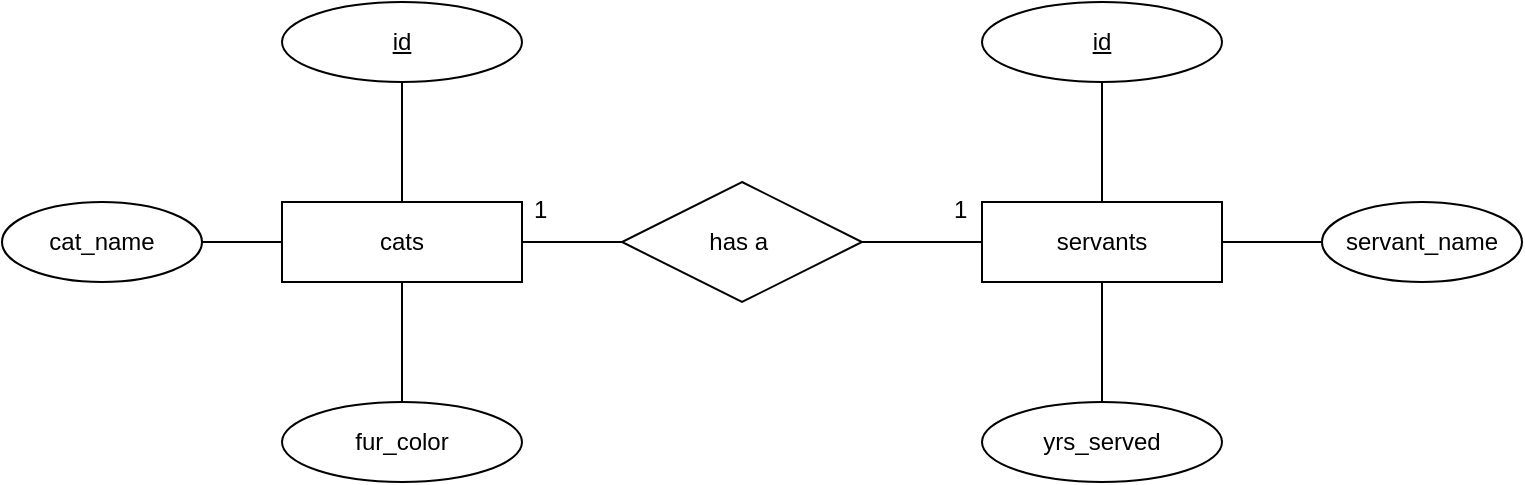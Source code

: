 <mxfile>
    <diagram id="eJ041aaVm0g48Ksh2qpS" name="1:1">
        <mxGraphModel dx="825" dy="427" grid="1" gridSize="10" guides="1" tooltips="1" connect="1" arrows="1" fold="1" page="1" pageScale="1" pageWidth="827" pageHeight="1169" math="0" shadow="0">
            <root>
                <mxCell id="0"/>
                <mxCell id="1" parent="0"/>
                <mxCell id="2" value="cats" style="whiteSpace=wrap;html=1;align=center;" vertex="1" parent="1">
                    <mxGeometry x="160" y="220" width="120" height="40" as="geometry"/>
                </mxCell>
                <mxCell id="3" value="id" style="ellipse;whiteSpace=wrap;html=1;align=center;fontStyle=4;" vertex="1" parent="1">
                    <mxGeometry x="160" y="120" width="120" height="40" as="geometry"/>
                </mxCell>
                <mxCell id="4" value="fur_color" style="ellipse;whiteSpace=wrap;html=1;align=center;" vertex="1" parent="1">
                    <mxGeometry x="160" y="320" width="120" height="40" as="geometry"/>
                </mxCell>
                <mxCell id="5" value="cat_name" style="ellipse;whiteSpace=wrap;html=1;align=center;" vertex="1" parent="1">
                    <mxGeometry x="20" y="220" width="100" height="40" as="geometry"/>
                </mxCell>
                <mxCell id="7" value="" style="endArrow=none;html=1;rounded=0;exitX=0.5;exitY=1;exitDx=0;exitDy=0;entryX=0.5;entryY=0;entryDx=0;entryDy=0;" edge="1" parent="1" source="3" target="2">
                    <mxGeometry relative="1" as="geometry">
                        <mxPoint x="280" y="220" as="sourcePoint"/>
                        <mxPoint x="440" y="220" as="targetPoint"/>
                    </mxGeometry>
                </mxCell>
                <mxCell id="8" value="" style="endArrow=none;html=1;rounded=0;entryX=0;entryY=0.5;entryDx=0;entryDy=0;exitX=1;exitY=0.5;exitDx=0;exitDy=0;" edge="1" parent="1" source="5" target="2">
                    <mxGeometry relative="1" as="geometry">
                        <mxPoint x="20" y="310" as="sourcePoint"/>
                        <mxPoint x="180" y="310" as="targetPoint"/>
                    </mxGeometry>
                </mxCell>
                <mxCell id="9" value="" style="endArrow=none;html=1;rounded=0;entryX=0.5;entryY=0;entryDx=0;entryDy=0;exitX=0.5;exitY=1;exitDx=0;exitDy=0;" edge="1" parent="1" source="2" target="4">
                    <mxGeometry relative="1" as="geometry">
                        <mxPoint x="190" y="270" as="sourcePoint"/>
                        <mxPoint x="460" y="240" as="targetPoint"/>
                    </mxGeometry>
                </mxCell>
                <mxCell id="10" value="servants" style="whiteSpace=wrap;html=1;align=center;" vertex="1" parent="1">
                    <mxGeometry x="510" y="220" width="120" height="40" as="geometry"/>
                </mxCell>
                <mxCell id="11" value="id" style="ellipse;whiteSpace=wrap;html=1;align=center;fontStyle=4;" vertex="1" parent="1">
                    <mxGeometry x="510" y="120" width="120" height="40" as="geometry"/>
                </mxCell>
                <mxCell id="12" value="yrs_served" style="ellipse;whiteSpace=wrap;html=1;align=center;" vertex="1" parent="1">
                    <mxGeometry x="510" y="320" width="120" height="40" as="geometry"/>
                </mxCell>
                <mxCell id="13" value="servant_name" style="ellipse;whiteSpace=wrap;html=1;align=center;" vertex="1" parent="1">
                    <mxGeometry x="680" y="220" width="100" height="40" as="geometry"/>
                </mxCell>
                <mxCell id="14" value="" style="endArrow=none;html=1;rounded=0;exitX=0.5;exitY=1;exitDx=0;exitDy=0;entryX=0.5;entryY=0;entryDx=0;entryDy=0;" edge="1" source="11" target="10" parent="1">
                    <mxGeometry relative="1" as="geometry">
                        <mxPoint x="630" y="220" as="sourcePoint"/>
                        <mxPoint x="790" y="220" as="targetPoint"/>
                    </mxGeometry>
                </mxCell>
                <mxCell id="16" value="" style="endArrow=none;html=1;rounded=0;entryX=0.5;entryY=0;entryDx=0;entryDy=0;exitX=0.5;exitY=1;exitDx=0;exitDy=0;" edge="1" source="10" target="12" parent="1">
                    <mxGeometry relative="1" as="geometry">
                        <mxPoint x="540" y="270" as="sourcePoint"/>
                        <mxPoint x="810" y="240" as="targetPoint"/>
                    </mxGeometry>
                </mxCell>
                <mxCell id="17" value="" style="endArrow=none;html=1;rounded=0;exitX=0;exitY=0.5;exitDx=0;exitDy=0;entryX=1;entryY=0.5;entryDx=0;entryDy=0;" edge="1" parent="1" source="13" target="10">
                    <mxGeometry relative="1" as="geometry">
                        <mxPoint x="580" y="170" as="sourcePoint"/>
                        <mxPoint x="580" y="230" as="targetPoint"/>
                    </mxGeometry>
                </mxCell>
                <mxCell id="18" value="has a&amp;nbsp;" style="shape=rhombus;perimeter=rhombusPerimeter;whiteSpace=wrap;html=1;align=center;" vertex="1" parent="1">
                    <mxGeometry x="330" y="210" width="120" height="60" as="geometry"/>
                </mxCell>
                <mxCell id="23" value="" style="endArrow=none;html=1;rounded=0;exitX=1;exitY=0.5;exitDx=0;exitDy=0;entryX=0;entryY=0.5;entryDx=0;entryDy=0;" edge="1" parent="1" source="2" target="18">
                    <mxGeometry relative="1" as="geometry">
                        <mxPoint x="290" y="220" as="sourcePoint"/>
                        <mxPoint x="450" y="220" as="targetPoint"/>
                    </mxGeometry>
                </mxCell>
                <mxCell id="24" value="" style="endArrow=none;html=1;rounded=0;exitX=0;exitY=0.5;exitDx=0;exitDy=0;entryX=1;entryY=0.5;entryDx=0;entryDy=0;" edge="1" parent="1" source="10" target="18">
                    <mxGeometry relative="1" as="geometry">
                        <mxPoint x="290" y="250" as="sourcePoint"/>
                        <mxPoint x="340" y="250" as="targetPoint"/>
                    </mxGeometry>
                </mxCell>
                <mxCell id="25" value="1" style="text;strokeColor=none;fillColor=none;spacingLeft=4;spacingRight=4;overflow=hidden;rotatable=0;points=[[0,0.5],[1,0.5]];portConstraint=eastwest;fontSize=12;" vertex="1" parent="1">
                    <mxGeometry x="280" y="210" width="20" height="30" as="geometry"/>
                </mxCell>
                <mxCell id="26" value="1" style="text;strokeColor=none;fillColor=none;spacingLeft=4;spacingRight=4;overflow=hidden;rotatable=0;points=[[0,0.5],[1,0.5]];portConstraint=eastwest;fontSize=12;" vertex="1" parent="1">
                    <mxGeometry x="490" y="210" width="20" height="30" as="geometry"/>
                </mxCell>
            </root>
        </mxGraphModel>
    </diagram>
</mxfile>